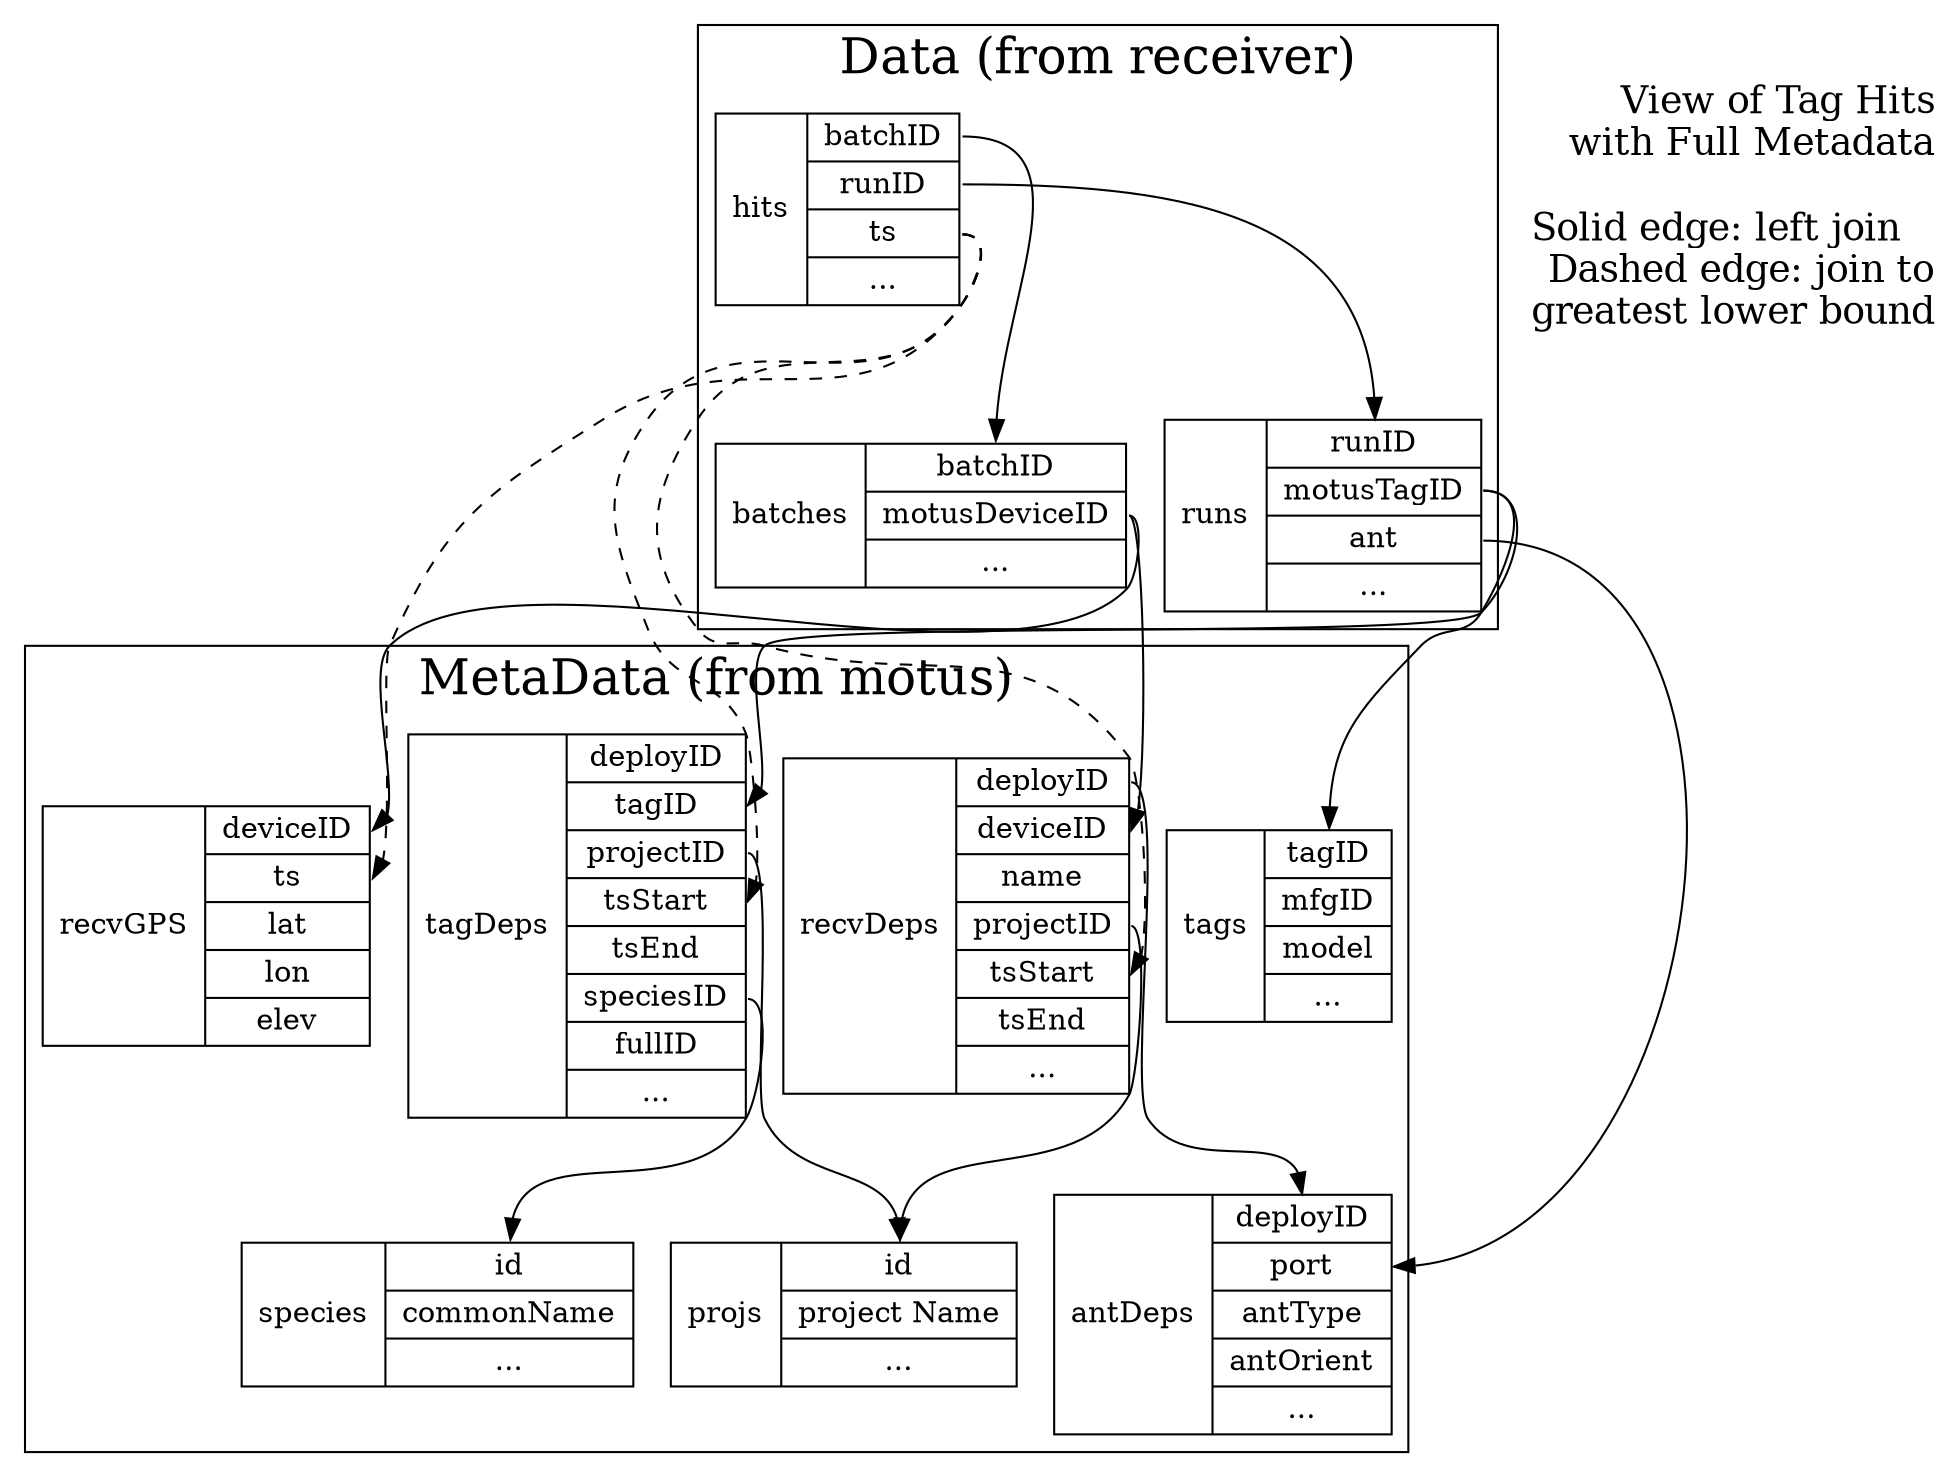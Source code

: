 digraph tags_join {
        subgraph cluster_data {
                runs [shape=record,label="runs|{<runID>runID|<motusTagID>motusTagID|<ant>ant|...}"];
                batches [shape=record,label="batches|{<batchID>batchID|<motusDeviceID>motusDeviceID|...}"];
                hits [shape=record,label="hits|{<batchID>batchID|<runID>runID|<ts>ts|...}"];
                graph[label="Data (from receiver)", center=1, fontsize=24]
        };
        subgraph cluster_metadata {
                tags [shape=record,label="tags|{<tagID>tagID|mfgID|model|...}"];
                projs [shape=record,label="projs|{<id>id|project Name|...}"];
                tagDeps [shape=record,label="tagDeps|{<deployID> deployID|<tagID>tagID|<projectID>projectID|<tsStart>tsStart|<tsEnd> tsEnd|<speciesID> speciesID|<fullID>fullID|...}"];
                species [shape=record,label="species|{<id>id|commonName|...}"];
                recvDeps [shape=record,label="recvDeps|{<deployID>deployID | <deviceID> deviceID|<name> name|<projectID> projectID|<tsStart> tsStart|<tsEnd> tsEnd|...}"];
                recvGPS [shape=record,label="recvGPS|{<deviceID>deviceID | <ts> ts|<lat> lat|<lon> lon|<elev> elev}"];
                antDeps [shape=record,label="antDeps|{<deployID>deployID |<port> port|<antType> antType|<antOrient> antOrient|...}"];
                graph[label="MetaData (from motus)", center=1, fontsize=24]
        }
        title [label="View of Tag Hits\rwith Full Metadata\r\lSolid edge: left join\lDashed edge: join to\rgreatest lower bound", shape=none, fontsize=18];
        hits:runID            -> runs:runID;
        hits:batchID          -> batches:batchID;
        runs:ant              -> antDeps:port;
        runs:motusTagID       -> tagDeps:tagID;
        runs:motusTagID       -> tags:tagID;
        hits:ts               -> tagDeps:tsStart[style="dashed"];
        hits:ts               -> recvDeps:tsStart[style="dashed"];
        hits:ts               -> recvGPS:ts[style="dashed"];
        batches:motusDeviceID -> recvDeps:deviceID;
        recvDeps:deployID     -> antDeps:deployID;
        recvDeps:projectID    -> projs:id;
        batches:motusDeviceID -> recvGPS:deviceID;
        tagDeps:speciesID     -> species:id;
        tagDeps:projectID     -> projs:id;
        graph[center=1];

}
